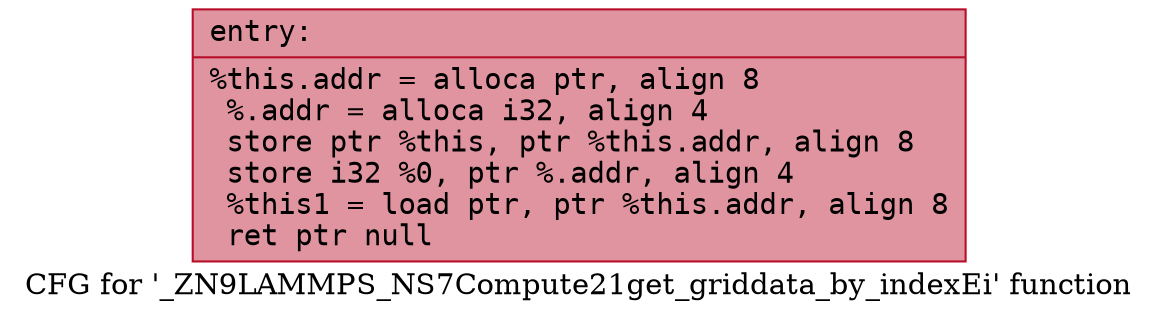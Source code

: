 digraph "CFG for '_ZN9LAMMPS_NS7Compute21get_griddata_by_indexEi' function" {
	label="CFG for '_ZN9LAMMPS_NS7Compute21get_griddata_by_indexEi' function";

	Node0x557a4d493db0 [shape=record,color="#b70d28ff", style=filled, fillcolor="#b70d2870" fontname="Courier",label="{entry:\l|  %this.addr = alloca ptr, align 8\l  %.addr = alloca i32, align 4\l  store ptr %this, ptr %this.addr, align 8\l  store i32 %0, ptr %.addr, align 4\l  %this1 = load ptr, ptr %this.addr, align 8\l  ret ptr null\l}"];
}

